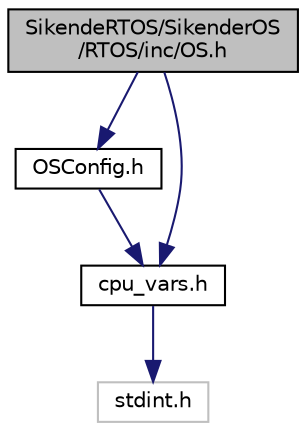 digraph "SikendeRTOS/SikenderOS/RTOS/inc/OS.h"
{
 // LATEX_PDF_SIZE
  edge [fontname="Helvetica",fontsize="10",labelfontname="Helvetica",labelfontsize="10"];
  node [fontname="Helvetica",fontsize="10",shape=record];
  Node1 [label="SikendeRTOS/SikenderOS\l/RTOS/inc/OS.h",height=0.2,width=0.4,color="black", fillcolor="grey75", style="filled", fontcolor="black",tooltip="Functions for OS."];
  Node1 -> Node2 [color="midnightblue",fontsize="10",style="solid",fontname="Helvetica"];
  Node2 [label="OSConfig.h",height=0.2,width=0.4,color="black", fillcolor="white", style="filled",URL="$_o_s_config_8h.html",tooltip="Configuration setup for OS."];
  Node2 -> Node3 [color="midnightblue",fontsize="10",style="solid",fontname="Helvetica"];
  Node3 [label="cpu_vars.h",height=0.2,width=0.4,color="black", fillcolor="white", style="filled",URL="$_r_t_o_s_2inc_2cpu__vars_8h.html",tooltip="Contains CPU/Compilter variables."];
  Node3 -> Node4 [color="midnightblue",fontsize="10",style="solid",fontname="Helvetica"];
  Node4 [label="stdint.h",height=0.2,width=0.4,color="grey75", fillcolor="white", style="filled",tooltip=" "];
  Node1 -> Node3 [color="midnightblue",fontsize="10",style="solid",fontname="Helvetica"];
}
